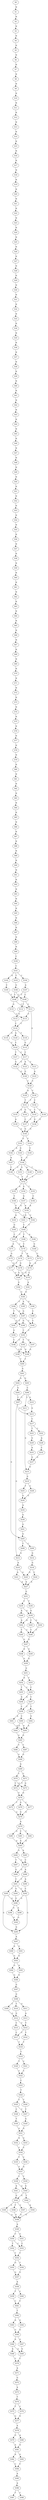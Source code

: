 strict digraph  {
	S0 -> S1 [ label = N ];
	S1 -> S2 [ label = N ];
	S2 -> S3 [ label = N ];
	S3 -> S4 [ label = N ];
	S4 -> S5 [ label = N ];
	S5 -> S6 [ label = N ];
	S6 -> S7 [ label = N ];
	S7 -> S8 [ label = N ];
	S8 -> S9 [ label = N ];
	S9 -> S10 [ label = N ];
	S10 -> S11 [ label = N ];
	S11 -> S12 [ label = N ];
	S12 -> S13 [ label = N ];
	S13 -> S14 [ label = N ];
	S14 -> S15 [ label = N ];
	S15 -> S16 [ label = N ];
	S16 -> S17 [ label = N ];
	S17 -> S18 [ label = N ];
	S18 -> S19 [ label = N ];
	S19 -> S20 [ label = N ];
	S20 -> S21 [ label = N ];
	S21 -> S22 [ label = N ];
	S22 -> S23 [ label = N ];
	S23 -> S24 [ label = N ];
	S24 -> S25 [ label = N ];
	S25 -> S26 [ label = N ];
	S26 -> S27 [ label = N ];
	S27 -> S28 [ label = N ];
	S28 -> S29 [ label = N ];
	S29 -> S30 [ label = N ];
	S30 -> S31 [ label = N ];
	S31 -> S32 [ label = N ];
	S32 -> S33 [ label = N ];
	S33 -> S34 [ label = N ];
	S34 -> S35 [ label = N ];
	S35 -> S36 [ label = N ];
	S36 -> S37 [ label = N ];
	S37 -> S38 [ label = N ];
	S38 -> S39 [ label = N ];
	S39 -> S40 [ label = N ];
	S40 -> S41 [ label = N ];
	S41 -> S42 [ label = N ];
	S42 -> S43 [ label = N ];
	S43 -> S44 [ label = N ];
	S44 -> S45 [ label = N ];
	S45 -> S46 [ label = N ];
	S46 -> S47 [ label = N ];
	S47 -> S48 [ label = N ];
	S48 -> S49 [ label = N ];
	S49 -> S50 [ label = N ];
	S50 -> S51 [ label = N ];
	S51 -> S52 [ label = N ];
	S52 -> S53 [ label = N ];
	S53 -> S54 [ label = N ];
	S54 -> S55 [ label = N ];
	S55 -> S56 [ label = N ];
	S56 -> S57 [ label = N ];
	S57 -> S58 [ label = N ];
	S58 -> S59 [ label = N ];
	S59 -> S60 [ label = N ];
	S60 -> S61 [ label = N ];
	S61 -> S62 [ label = N ];
	S62 -> S63 [ label = N ];
	S63 -> S64 [ label = N ];
	S64 -> S65 [ label = N ];
	S65 -> S66 [ label = N ];
	S66 -> S67 [ label = N ];
	S67 -> S68 [ label = N ];
	S68 -> S69 [ label = N ];
	S69 -> S70 [ label = N ];
	S70 -> S71 [ label = N ];
	S71 -> S72 [ label = N ];
	S72 -> S73 [ label = N ];
	S73 -> S74 [ label = N ];
	S74 -> S75 [ label = N ];
	S75 -> S76 [ label = N ];
	S76 -> S77 [ label = N ];
	S77 -> S78 [ label = N ];
	S78 -> S79 [ label = N ];
	S79 -> S80 [ label = N ];
	S80 -> S81 [ label = N ];
	S81 -> S82 [ label = N ];
	S82 -> S83 [ label = N ];
	S83 -> S84 [ label = N ];
	S84 -> S85 [ label = N ];
	S85 -> S86 [ label = N ];
	S86 -> S87 [ label = N ];
	S87 -> S88 [ label = N ];
	S88 -> S89 [ label = N ];
	S89 -> S90 [ label = N ];
	S90 -> S91 [ label = N ];
	S91 -> S92 [ label = N ];
	S92 -> S93 [ label = N ];
	S93 -> S94 [ label = N ];
	S94 -> S95 [ label = N ];
	S95 -> S96 [ label = N ];
	S96 -> S97 [ label = N ];
	S97 -> S98 [ label = N ];
	S98 -> S99 [ label = N ];
	S99 -> S100 [ label = C ];
	S100 -> S101 [ label = C ];
	S101 -> S102 [ label = A ];
	S101 -> S103 [ label = T ];
	S101 -> S104 [ label = C ];
	S102 -> S105 [ label = C ];
	S103 -> S106 [ label = G ];
	S104 -> S107 [ label = A ];
	S105 -> S108 [ label = T ];
	S106 -> S109 [ label = C ];
	S106 -> S108 [ label = T ];
	S107 -> S109 [ label = C ];
	S107 -> S108 [ label = T ];
	S108 -> S110 [ label = G ];
	S108 -> S111 [ label = C ];
	S109 -> S111 [ label = C ];
	S109 -> S112 [ label = T ];
	S110 -> S113 [ label = C ];
	S111 -> S113 [ label = C ];
	S111 -> S114 [ label = G ];
	S112 -> S115 [ label = G ];
	S113 -> S116 [ label = C ];
	S114 -> S117 [ label = C ];
	S115 -> S116 [ label = C ];
	S116 -> S118 [ label = T ];
	S116 -> S119 [ label = G ];
	S116 -> S120 [ label = A ];
	S117 -> S121 [ label = C ];
	S117 -> S122 [ label = G ];
	S117 -> S123 [ label = A ];
	S118 -> S114 [ label = G ];
	S119 -> S124 [ label = C ];
	S120 -> S124 [ label = C ];
	S121 -> S125 [ label = A ];
	S122 -> S126 [ label = G ];
	S123 -> S126 [ label = G ];
	S124 -> S117 [ label = C ];
	S124 -> S127 [ label = T ];
	S125 -> S128 [ label = C ];
	S126 -> S128 [ label = C ];
	S127 -> S122 [ label = G ];
	S128 -> S129 [ label = A ];
	S128 -> S130 [ label = C ];
	S129 -> S131 [ label = T ];
	S130 -> S131 [ label = T ];
	S130 -> S132 [ label = C ];
	S131 -> S133 [ label = C ];
	S131 -> S134 [ label = G ];
	S131 -> S135 [ label = A ];
	S132 -> S136 [ label = T ];
	S132 -> S133 [ label = C ];
	S133 -> S137 [ label = C ];
	S133 -> S138 [ label = G ];
	S134 -> S137 [ label = C ];
	S135 -> S139 [ label = A ];
	S136 -> S138 [ label = G ];
	S137 -> S140 [ label = G ];
	S138 -> S140 [ label = G ];
	S139 -> S140 [ label = G ];
	S140 -> S141 [ label = G ];
	S140 -> S142 [ label = C ];
	S141 -> S143 [ label = G ];
	S141 -> S144 [ label = A ];
	S142 -> S145 [ label = C ];
	S143 -> S146 [ label = C ];
	S144 -> S147 [ label = A ];
	S145 -> S146 [ label = C ];
	S146 -> S148 [ label = C ];
	S146 -> S149 [ label = A ];
	S146 -> S150 [ label = T ];
	S146 -> S151 [ label = G ];
	S147 -> S148 [ label = C ];
	S148 -> S152 [ label = T ];
	S149 -> S152 [ label = T ];
	S150 -> S152 [ label = T ];
	S151 -> S152 [ label = T ];
	S152 -> S153 [ label = T ];
	S152 -> S154 [ label = G ];
	S152 -> S155 [ label = A ];
	S153 -> S156 [ label = C ];
	S154 -> S157 [ label = G ];
	S155 -> S158 [ label = T ];
	S156 -> S159 [ label = A ];
	S157 -> S159 [ label = A ];
	S157 -> S160 [ label = G ];
	S158 -> S160 [ label = G ];
	S159 -> S161 [ label = G ];
	S159 -> S162 [ label = C ];
	S160 -> S163 [ label = A ];
	S160 -> S162 [ label = C ];
	S161 -> S164 [ label = C ];
	S162 -> S164 [ label = C ];
	S163 -> S165 [ label = G ];
	S164 -> S166 [ label = A ];
	S164 -> S167 [ label = C ];
	S164 -> S168 [ label = T ];
	S165 -> S167 [ label = C ];
	S166 -> S169 [ label = G ];
	S167 -> S170 [ label = C ];
	S167 -> S171 [ label = A ];
	S168 -> S170 [ label = C ];
	S169 -> S172 [ label = C ];
	S170 -> S173 [ label = A ];
	S170 -> S174 [ label = T ];
	S171 -> S175 [ label = G ];
	S172 -> S176 [ label = A ];
	S173 -> S176 [ label = A ];
	S174 -> S177 [ label = T ];
	S174 -> S178 [ label = G ];
	S175 -> S178 [ label = G ];
	S176 -> S179 [ label = C ];
	S176 -> S180 [ label = G ];
	S177 -> S180 [ label = G ];
	S178 -> S179 [ label = C ];
	S178 -> S180 [ label = G ];
	S179 -> S181 [ label = A ];
	S180 -> S182 [ label = G ];
	S181 -> S183 [ label = G ];
	S182 -> S183 [ label = G ];
	S183 -> S184 [ label = C ];
	S183 -> S185 [ label = A ];
	S183 -> S186 [ label = G ];
	S184 -> S187 [ label = G ];
	S184 -> S188 [ label = T ];
	S185 -> S187 [ label = G ];
	S186 -> S189 [ label = C ];
	S187 -> S190 [ label = G ];
	S187 -> S191 [ label = T ];
	S187 -> S192 [ label = C ];
	S188 -> S190 [ label = G ];
	S189 -> S192 [ label = C ];
	S190 -> S193 [ label = C ];
	S191 -> S194 [ label = G ];
	S192 -> S193 [ label = C ];
	S193 -> S195 [ label = T ];
	S193 -> S196 [ label = C ];
	S193 -> S197 [ label = G ];
	S194 -> S196 [ label = C ];
	S195 -> S198 [ label = G ];
	S195 -> S199 [ label = A ];
	S196 -> S198 [ label = G ];
	S197 -> S198 [ label = G ];
	S198 -> S200 [ label = T ];
	S199 -> S200 [ label = T ];
	S200 -> S201 [ label = G ];
	S201 -> S202 [ label = A ];
	S201 -> S203 [ label = G ];
	S202 -> S204 [ label = G ];
	S202 -> S205 [ label = G ];
	S203 -> S206 [ label = C ];
	S204 -> S207 [ label = C ];
	S205 -> S208 [ label = T ];
	S205 -> S209 [ label = C ];
	S206 -> S210 [ label = G ];
	S206 -> S207 [ label = C ];
	S206 -> S211 [ label = T ];
	S207 -> S212 [ label = G ];
	S207 -> S213 [ label = G ];
	S208 -> S212 [ label = G ];
	S209 -> S214 [ label = G ];
	S210 -> S213 [ label = G ];
	S211 -> S215 [ label = G ];
	S212 -> S216 [ label = A ];
	S213 -> S217 [ label = C ];
	S214 -> S218 [ label = G ];
	S215 -> S219 [ label = G ];
	S216 -> S220 [ label = G ];
	S216 -> S221 [ label = A ];
	S217 -> S222 [ label = C ];
	S217 -> S223 [ label = T ];
	S218 -> S224 [ label = C ];
	S218 -> S220 [ label = G ];
	S219 -> S225 [ label = T ];
	S219 -> S226 [ label = C ];
	S220 -> S227 [ label = A ];
	S221 -> S227 [ label = A ];
	S222 -> S228 [ label = A ];
	S223 -> S229 [ label = G ];
	S224 -> S227 [ label = A ];
	S225 -> S230 [ label = G ];
	S226 -> S230 [ label = G ];
	S227 -> S231 [ label = G ];
	S228 -> S232 [ label = C ];
	S229 -> S233 [ label = A ];
	S230 -> S234 [ label = A ];
	S231 -> S235 [ label = C ];
	S231 -> S236 [ label = T ];
	S232 -> S237 [ label = G ];
	S233 -> S237 [ label = G ];
	S234 -> S238 [ label = G ];
	S235 -> S239 [ label = G ];
	S235 -> S240 [ label = A ];
	S236 -> S239 [ label = G ];
	S237 -> S215 [ label = G ];
	S238 -> S241 [ label = G ];
	S239 -> S242 [ label = A ];
	S239 -> S243 [ label = C ];
	S239 -> S244 [ label = G ];
	S240 -> S242 [ label = A ];
	S241 -> S205 [ label = G ];
	S242 -> S245 [ label = T ];
	S242 -> S246 [ label = C ];
	S243 -> S246 [ label = C ];
	S244 -> S246 [ label = C ];
	S245 -> S247 [ label = G ];
	S246 -> S247 [ label = G ];
	S247 -> S248 [ label = A ];
	S247 -> S249 [ label = G ];
	S248 -> S250 [ label = G ];
	S249 -> S250 [ label = G ];
	S250 -> S251 [ label = G ];
	S251 -> S252 [ label = A ];
	S251 -> S253 [ label = C ];
	S252 -> S254 [ label = C ];
	S252 -> S255 [ label = T ];
	S253 -> S254 [ label = C ];
	S254 -> S256 [ label = A ];
	S254 -> S257 [ label = C ];
	S255 -> S256 [ label = A ];
	S256 -> S258 [ label = C ];
	S257 -> S258 [ label = C ];
	S257 -> S259 [ label = T ];
	S258 -> S260 [ label = C ];
	S258 -> S261 [ label = A ];
	S259 -> S262 [ label = G ];
	S260 -> S263 [ label = A ];
	S260 -> S264 [ label = G ];
	S261 -> S263 [ label = A ];
	S262 -> S263 [ label = A ];
	S263 -> S265 [ label = G ];
	S264 -> S265 [ label = G ];
	S265 -> S266 [ label = C ];
	S265 -> S267 [ label = T ];
	S266 -> S268 [ label = G ];
	S267 -> S268 [ label = G ];
	S268 -> S269 [ label = A ];
	S269 -> S270 [ label = T ];
	S269 -> S271 [ label = C ];
	S270 -> S272 [ label = T ];
	S270 -> S273 [ label = G ];
	S271 -> S273 [ label = G ];
	S271 -> S272 [ label = T ];
	S272 -> S274 [ label = G ];
	S273 -> S274 [ label = G ];
	S274 -> S275 [ label = T ];
	S274 -> S276 [ label = G ];
	S274 -> S277 [ label = C ];
	S275 -> S278 [ label = G ];
	S276 -> S278 [ label = G ];
	S277 -> S278 [ label = G ];
	S278 -> S279 [ label = A ];
	S279 -> S280 [ label = G ];
	S279 -> S281 [ label = C ];
	S279 -> S282 [ label = T ];
	S280 -> S283 [ label = A ];
	S281 -> S283 [ label = A ];
	S282 -> S283 [ label = A ];
	S283 -> S284 [ label = G ];
	S283 -> S285 [ label = A ];
	S284 -> S286 [ label = C ];
	S284 -> S287 [ label = T ];
	S285 -> S286 [ label = C ];
	S286 -> S288 [ label = A ];
	S286 -> S289 [ label = G ];
	S287 -> S289 [ label = G ];
	S288 -> S290 [ label = A ];
	S288 -> S291 [ label = C ];
	S289 -> S291 [ label = C ];
	S290 -> S292 [ label = C ];
	S291 -> S293 [ label = T ];
	S291 -> S294 [ label = G ];
	S291 -> S292 [ label = C ];
	S292 -> S295 [ label = G ];
	S292 -> S296 [ label = G ];
	S293 -> S296 [ label = G ];
	S293 -> S295 [ label = G ];
	S294 -> S296 [ label = G ];
	S295 -> S297 [ label = A ];
	S296 -> S298 [ label = A ];
	S296 -> S299 [ label = G ];
	S297 -> S300 [ label = A ];
	S297 -> S301 [ label = G ];
	S298 -> S302 [ label = G ];
	S299 -> S302 [ label = G ];
	S300 -> S303 [ label = G ];
	S301 -> S303 [ label = G ];
	S302 -> S295 [ label = G ];
	S303 -> S304 [ label = G ];
	S303 -> S305 [ label = A ];
	S304 -> S306 [ label = G ];
	S305 -> S306 [ label = G ];
	S306 -> S307 [ label = G ];
	S307 -> S308 [ label = G ];
	S308 -> S309 [ label = C ];
	S308 -> S310 [ label = T ];
	S308 -> S311 [ label = G ];
	S309 -> S312 [ label = G ];
	S310 -> S312 [ label = G ];
	S311 -> S313 [ label = A ];
	S312 -> S314 [ label = T ];
	S312 -> S315 [ label = C ];
	S313 -> S314 [ label = T ];
	S314 -> S316 [ label = T ];
	S314 -> S317 [ label = C ];
	S315 -> S317 [ label = C ];
	S316 -> S318 [ label = T ];
	S317 -> S318 [ label = T ];
	S318 -> S319 [ label = T ];
	S319 -> S320 [ label = T ];
	S319 -> S321 [ label = C ];
	S320 -> S322 [ label = C ];
	S321 -> S322 [ label = C ];
	S322 -> S323 [ label = C ];
	S323 -> S324 [ label = T ];
	S324 -> S325 [ label = C ];
	S324 -> S326 [ label = T ];
	S325 -> S327 [ label = T ];
	S325 -> S328 [ label = C ];
	S326 -> S327 [ label = T ];
	S327 -> S329 [ label = G ];
	S328 -> S330 [ label = T ];
	S329 -> S331 [ label = G ];
	S330 -> S331 [ label = G ];
	S331 -> S332 [ label = A ];
	S331 -> S333 [ label = G ];
	S332 -> S334 [ label = C ];
	S333 -> S334 [ label = C ];
	S334 -> S335 [ label = T ];
	S334 -> S336 [ label = C ];
	S335 -> S337 [ label = G ];
	S336 -> S337 [ label = G ];
	S337 -> S338 [ label = C ];
	S337 -> S339 [ label = T ];
	S338 -> S340 [ label = G ];
	S338 -> S341 [ label = A ];
	S339 -> S340 [ label = G ];
	S340 -> S342 [ label = T ];
	S340 -> S343 [ label = G ];
	S341 -> S343 [ label = G ];
	S342 -> S344 [ label = A ];
	S343 -> S345 [ label = G ];
	S343 -> S346 [ label = T ];
	S343 -> S347 [ label = C ];
	S344 -> S348 [ label = G ];
	S345 -> S348 [ label = G ];
	S346 -> S348 [ label = G ];
	S347 -> S348 [ label = G ];
	S348 -> S349 [ label = A ];
	S349 -> S350 [ label = C ];
	S349 -> S351 [ label = G ];
	S350 -> S352 [ label = T ];
	S350 -> S353 [ label = C ];
	S351 -> S353 [ label = C ];
	S352 -> S354 [ label = T ];
	S353 -> S354 [ label = T ];
	S354 -> S355 [ label = G ];
	S354 -> S356 [ label = T ];
	S355 -> S357 [ label = G ];
	S356 -> S357 [ label = G ];
	S357 -> S358 [ label = A ];
	S358 -> S359 [ label = T ];
	S358 -> S360 [ label = C ];
	S359 -> S361 [ label = C ];
	S360 -> S361 [ label = C ];
	S361 -> S362 [ label = T ];
	S362 -> S363 [ label = A ];
	S362 -> S364 [ label = G ];
	S363 -> S365 [ label = G ];
	S364 -> S365 [ label = G ];
	S365 -> S366 [ label = A ];
	S365 -> S367 [ label = G ];
	S366 -> S368 [ label = A ];
	S366 -> S369 [ label = G ];
	S367 -> S369 [ label = G ];
	S368 -> S370 [ label = C ];
	S369 -> S370 [ label = C ];
	S370 -> S371 [ label = A ];
	S371 -> S372 [ label = G ];
	S372 -> S373 [ label = A ];
	S373 -> S374 [ label = T ];
	S374 -> S375 [ label = T ];
	S374 -> S376 [ label = C ];
	S375 -> S377 [ label = G ];
	S376 -> S377 [ label = G ];
	S377 -> S378 [ label = A ];
	S378 -> S379 [ label = G ];
	S378 -> S380 [ label = A ];
	S379 -> S381 [ label = A ];
	S380 -> S381 [ label = A ];
	S381 -> S382 [ label = A ];
	S381 -> S383 [ label = G ];
	S382 -> S384 [ label = C ];
	S383 -> S384 [ label = C ];
	S384 -> S385 [ label = A ];
	S385 -> S386 [ label = A ];
	S386 -> S387 [ label = T ];
	S386 -> S388 [ label = C ];
}

